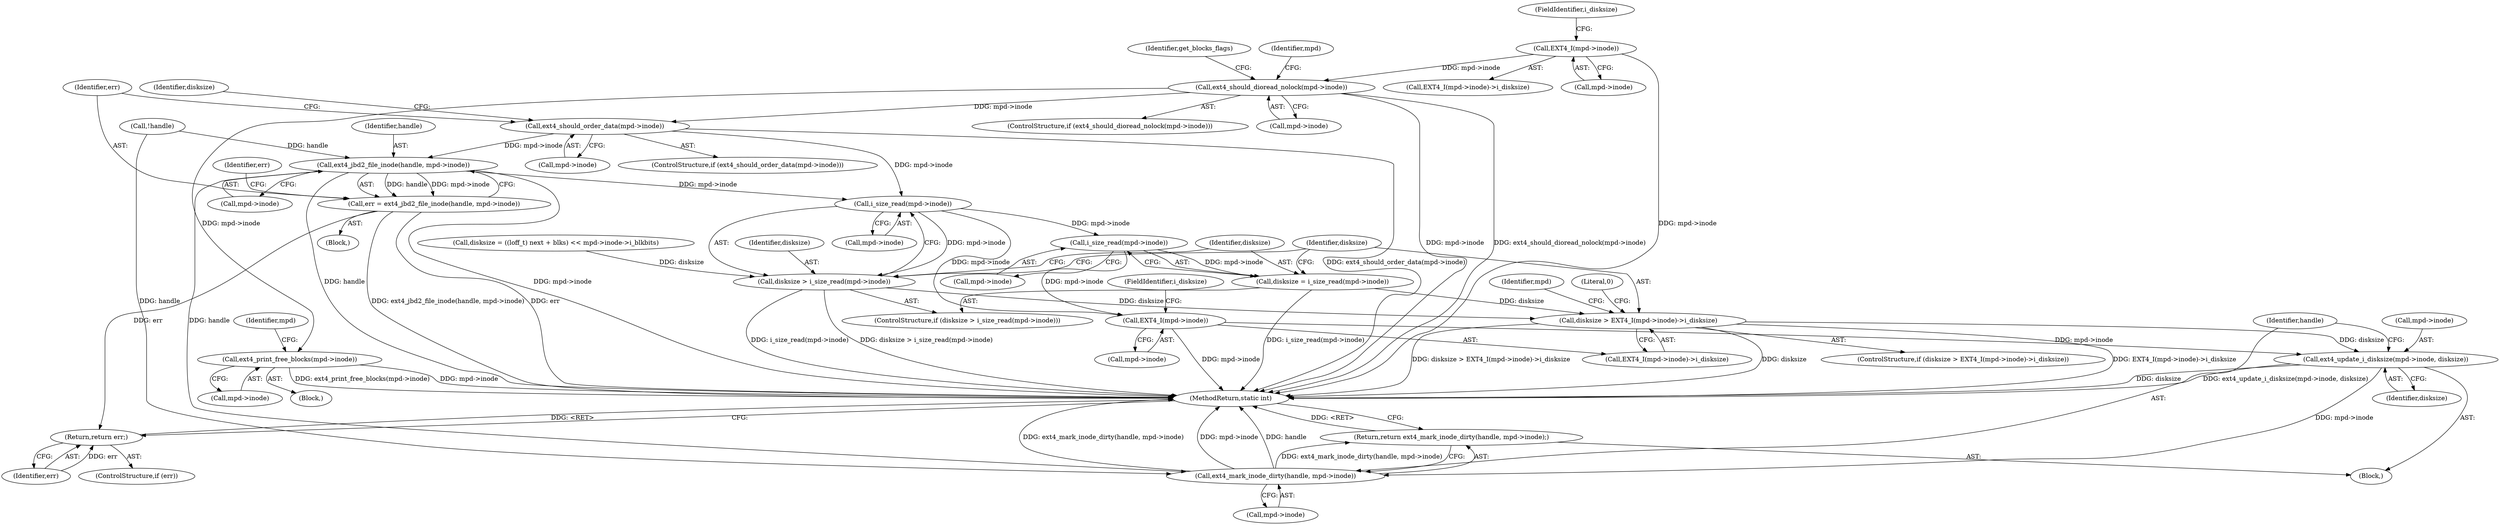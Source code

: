 digraph "0_linux_744692dc059845b2a3022119871846e74d4f6e11_14@API" {
"1000193" [label="(Call,ext4_should_dioread_nolock(mpd->inode))"];
"1000136" [label="(Call,EXT4_I(mpd->inode))"];
"1000278" [label="(Call,ext4_print_free_blocks(mpd->inode))"];
"1000326" [label="(Call,ext4_should_order_data(mpd->inode))"];
"1000333" [label="(Call,ext4_jbd2_file_inode(handle, mpd->inode))"];
"1000331" [label="(Call,err = ext4_jbd2_file_inode(handle, mpd->inode))"];
"1000340" [label="(Return,return err;)"];
"1000358" [label="(Call,i_size_read(mpd->inode))"];
"1000356" [label="(Call,disksize > i_size_read(mpd->inode))"];
"1000369" [label="(Call,disksize > EXT4_I(mpd->inode)->i_disksize)"];
"1000378" [label="(Call,ext4_update_i_disksize(mpd->inode, disksize))"];
"1000384" [label="(Call,ext4_mark_inode_dirty(handle, mpd->inode))"];
"1000383" [label="(Return,return ext4_mark_inode_dirty(handle, mpd->inode);)"];
"1000364" [label="(Call,i_size_read(mpd->inode))"];
"1000362" [label="(Call,disksize = i_size_read(mpd->inode))"];
"1000372" [label="(Call,EXT4_I(mpd->inode))"];
"1000135" [label="(Call,EXT4_I(mpd->inode)->i_disksize)"];
"1000379" [label="(Call,mpd->inode)"];
"1000368" [label="(ControlStructure,if (disksize > EXT4_I(mpd->inode)->i_disksize))"];
"1000371" [label="(Call,EXT4_I(mpd->inode)->i_disksize)"];
"1000333" [label="(Call,ext4_jbd2_file_inode(handle, mpd->inode))"];
"1000372" [label="(Call,EXT4_I(mpd->inode))"];
"1000369" [label="(Call,disksize > EXT4_I(mpd->inode)->i_disksize)"];
"1000193" [label="(Call,ext4_should_dioread_nolock(mpd->inode))"];
"1000340" [label="(Return,return err;)"];
"1000380" [label="(Identifier,mpd)"];
"1000362" [label="(Call,disksize = i_size_read(mpd->inode))"];
"1000278" [label="(Call,ext4_print_free_blocks(mpd->inode))"];
"1000203" [label="(Identifier,mpd)"];
"1000330" [label="(Block,)"];
"1000390" [label="(Literal,0)"];
"1000325" [label="(ControlStructure,if (ext4_should_order_data(mpd->inode)))"];
"1000365" [label="(Call,mpd->inode)"];
"1000373" [label="(Call,mpd->inode)"];
"1000342" [label="(Call,disksize = ((loff_t) next + blks) << mpd->inode->i_blkbits)"];
"1000327" [label="(Call,mpd->inode)"];
"1000364" [label="(Call,i_size_read(mpd->inode))"];
"1000277" [label="(Block,)"];
"1000192" [label="(ControlStructure,if (ext4_should_dioread_nolock(mpd->inode)))"];
"1000140" [label="(FieldIdentifier,i_disksize)"];
"1000357" [label="(Identifier,disksize)"];
"1000355" [label="(ControlStructure,if (disksize > i_size_read(mpd->inode)))"];
"1000377" [label="(Block,)"];
"1000378" [label="(Call,ext4_update_i_disksize(mpd->inode, disksize))"];
"1000383" [label="(Return,return ext4_mark_inode_dirty(handle, mpd->inode);)"];
"1000334" [label="(Identifier,handle)"];
"1000358" [label="(Call,i_size_read(mpd->inode))"];
"1000335" [label="(Call,mpd->inode)"];
"1000363" [label="(Identifier,disksize)"];
"1000326" [label="(Call,ext4_should_order_data(mpd->inode))"];
"1000137" [label="(Call,mpd->inode)"];
"1000356" [label="(Call,disksize > i_size_read(mpd->inode))"];
"1000382" [label="(Identifier,disksize)"];
"1000386" [label="(Call,mpd->inode)"];
"1000341" [label="(Identifier,err)"];
"1000384" [label="(Call,ext4_mark_inode_dirty(handle, mpd->inode))"];
"1000370" [label="(Identifier,disksize)"];
"1000359" [label="(Call,mpd->inode)"];
"1000198" [label="(Identifier,get_blocks_flags)"];
"1000332" [label="(Identifier,err)"];
"1000385" [label="(Identifier,handle)"];
"1000343" [label="(Identifier,disksize)"];
"1000194" [label="(Call,mpd->inode)"];
"1000283" [label="(Identifier,mpd)"];
"1000338" [label="(ControlStructure,if (err))"];
"1000376" [label="(FieldIdentifier,i_disksize)"];
"1000184" [label="(Call,!handle)"];
"1000136" [label="(Call,EXT4_I(mpd->inode))"];
"1000391" [label="(MethodReturn,static int)"];
"1000279" [label="(Call,mpd->inode)"];
"1000331" [label="(Call,err = ext4_jbd2_file_inode(handle, mpd->inode))"];
"1000339" [label="(Identifier,err)"];
"1000193" -> "1000192"  [label="AST: "];
"1000193" -> "1000194"  [label="CFG: "];
"1000194" -> "1000193"  [label="AST: "];
"1000198" -> "1000193"  [label="CFG: "];
"1000203" -> "1000193"  [label="CFG: "];
"1000193" -> "1000391"  [label="DDG: mpd->inode"];
"1000193" -> "1000391"  [label="DDG: ext4_should_dioread_nolock(mpd->inode)"];
"1000136" -> "1000193"  [label="DDG: mpd->inode"];
"1000193" -> "1000278"  [label="DDG: mpd->inode"];
"1000193" -> "1000326"  [label="DDG: mpd->inode"];
"1000136" -> "1000135"  [label="AST: "];
"1000136" -> "1000137"  [label="CFG: "];
"1000137" -> "1000136"  [label="AST: "];
"1000140" -> "1000136"  [label="CFG: "];
"1000136" -> "1000391"  [label="DDG: mpd->inode"];
"1000278" -> "1000277"  [label="AST: "];
"1000278" -> "1000279"  [label="CFG: "];
"1000279" -> "1000278"  [label="AST: "];
"1000283" -> "1000278"  [label="CFG: "];
"1000278" -> "1000391"  [label="DDG: ext4_print_free_blocks(mpd->inode)"];
"1000278" -> "1000391"  [label="DDG: mpd->inode"];
"1000326" -> "1000325"  [label="AST: "];
"1000326" -> "1000327"  [label="CFG: "];
"1000327" -> "1000326"  [label="AST: "];
"1000332" -> "1000326"  [label="CFG: "];
"1000343" -> "1000326"  [label="CFG: "];
"1000326" -> "1000391"  [label="DDG: ext4_should_order_data(mpd->inode)"];
"1000326" -> "1000333"  [label="DDG: mpd->inode"];
"1000326" -> "1000358"  [label="DDG: mpd->inode"];
"1000333" -> "1000331"  [label="AST: "];
"1000333" -> "1000335"  [label="CFG: "];
"1000334" -> "1000333"  [label="AST: "];
"1000335" -> "1000333"  [label="AST: "];
"1000331" -> "1000333"  [label="CFG: "];
"1000333" -> "1000391"  [label="DDG: handle"];
"1000333" -> "1000391"  [label="DDG: mpd->inode"];
"1000333" -> "1000331"  [label="DDG: handle"];
"1000333" -> "1000331"  [label="DDG: mpd->inode"];
"1000184" -> "1000333"  [label="DDG: handle"];
"1000333" -> "1000358"  [label="DDG: mpd->inode"];
"1000333" -> "1000384"  [label="DDG: handle"];
"1000331" -> "1000330"  [label="AST: "];
"1000332" -> "1000331"  [label="AST: "];
"1000339" -> "1000331"  [label="CFG: "];
"1000331" -> "1000391"  [label="DDG: ext4_jbd2_file_inode(handle, mpd->inode)"];
"1000331" -> "1000391"  [label="DDG: err"];
"1000331" -> "1000340"  [label="DDG: err"];
"1000340" -> "1000338"  [label="AST: "];
"1000340" -> "1000341"  [label="CFG: "];
"1000341" -> "1000340"  [label="AST: "];
"1000391" -> "1000340"  [label="CFG: "];
"1000340" -> "1000391"  [label="DDG: <RET>"];
"1000341" -> "1000340"  [label="DDG: err"];
"1000358" -> "1000356"  [label="AST: "];
"1000358" -> "1000359"  [label="CFG: "];
"1000359" -> "1000358"  [label="AST: "];
"1000356" -> "1000358"  [label="CFG: "];
"1000358" -> "1000356"  [label="DDG: mpd->inode"];
"1000358" -> "1000364"  [label="DDG: mpd->inode"];
"1000358" -> "1000372"  [label="DDG: mpd->inode"];
"1000356" -> "1000355"  [label="AST: "];
"1000357" -> "1000356"  [label="AST: "];
"1000363" -> "1000356"  [label="CFG: "];
"1000370" -> "1000356"  [label="CFG: "];
"1000356" -> "1000391"  [label="DDG: disksize > i_size_read(mpd->inode)"];
"1000356" -> "1000391"  [label="DDG: i_size_read(mpd->inode)"];
"1000342" -> "1000356"  [label="DDG: disksize"];
"1000356" -> "1000369"  [label="DDG: disksize"];
"1000369" -> "1000368"  [label="AST: "];
"1000369" -> "1000371"  [label="CFG: "];
"1000370" -> "1000369"  [label="AST: "];
"1000371" -> "1000369"  [label="AST: "];
"1000380" -> "1000369"  [label="CFG: "];
"1000390" -> "1000369"  [label="CFG: "];
"1000369" -> "1000391"  [label="DDG: disksize > EXT4_I(mpd->inode)->i_disksize"];
"1000369" -> "1000391"  [label="DDG: disksize"];
"1000369" -> "1000391"  [label="DDG: EXT4_I(mpd->inode)->i_disksize"];
"1000362" -> "1000369"  [label="DDG: disksize"];
"1000369" -> "1000378"  [label="DDG: disksize"];
"1000378" -> "1000377"  [label="AST: "];
"1000378" -> "1000382"  [label="CFG: "];
"1000379" -> "1000378"  [label="AST: "];
"1000382" -> "1000378"  [label="AST: "];
"1000385" -> "1000378"  [label="CFG: "];
"1000378" -> "1000391"  [label="DDG: ext4_update_i_disksize(mpd->inode, disksize)"];
"1000378" -> "1000391"  [label="DDG: disksize"];
"1000372" -> "1000378"  [label="DDG: mpd->inode"];
"1000378" -> "1000384"  [label="DDG: mpd->inode"];
"1000384" -> "1000383"  [label="AST: "];
"1000384" -> "1000386"  [label="CFG: "];
"1000385" -> "1000384"  [label="AST: "];
"1000386" -> "1000384"  [label="AST: "];
"1000383" -> "1000384"  [label="CFG: "];
"1000384" -> "1000391"  [label="DDG: ext4_mark_inode_dirty(handle, mpd->inode)"];
"1000384" -> "1000391"  [label="DDG: mpd->inode"];
"1000384" -> "1000391"  [label="DDG: handle"];
"1000384" -> "1000383"  [label="DDG: ext4_mark_inode_dirty(handle, mpd->inode)"];
"1000184" -> "1000384"  [label="DDG: handle"];
"1000383" -> "1000377"  [label="AST: "];
"1000391" -> "1000383"  [label="CFG: "];
"1000383" -> "1000391"  [label="DDG: <RET>"];
"1000364" -> "1000362"  [label="AST: "];
"1000364" -> "1000365"  [label="CFG: "];
"1000365" -> "1000364"  [label="AST: "];
"1000362" -> "1000364"  [label="CFG: "];
"1000364" -> "1000362"  [label="DDG: mpd->inode"];
"1000364" -> "1000372"  [label="DDG: mpd->inode"];
"1000362" -> "1000355"  [label="AST: "];
"1000363" -> "1000362"  [label="AST: "];
"1000370" -> "1000362"  [label="CFG: "];
"1000362" -> "1000391"  [label="DDG: i_size_read(mpd->inode)"];
"1000372" -> "1000371"  [label="AST: "];
"1000372" -> "1000373"  [label="CFG: "];
"1000373" -> "1000372"  [label="AST: "];
"1000376" -> "1000372"  [label="CFG: "];
"1000372" -> "1000391"  [label="DDG: mpd->inode"];
}
